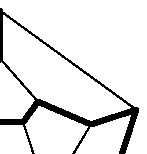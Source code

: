beginfig(139)
  pair P[], Q[], R[], S[];
  u:=.5cm;
  for i=0 upto 4:
    P[i] = u* down rotated (i*360/5);
  endfor;
  P[5] = P[0];
  for i=0 upto 4:
    Q[i] = 3*( 1/2[ P[i], P[i+1] ] );
  endfor;
  Q[5] = Q[0];
  for i=0 upto 4:
    R[i] = 1/3( Q[i] + Q[i+1] + P[i+1] );
  endfor;
  R[5] = R[0];
  for i=0 upto 5:
    S[i] = 1.5*Q[i];
  endfor;
  for i=0 upto 4:
    draw P[i]   -- P[i+1];
    draw P[i+1] -- R[i];
    draw Q[i]   -- R[i];
    draw R[i]   -- Q[i+1];
    draw Q[i]   -- S[i];
    draw S[i]   -- S[i+1];
  endfor;
  draw P[2] -- P[3] -- P[4] -- P[0] -- P[1] --
       R[0] -- Q[0] -- R[4] -- Q[4] -- R[3]
            -- Q[3] -- R[2] -- Q[2] --
       S[2] -- S[3] -- S[4] -- S[0] -- S[1] --
       Q[1] -- R[1] -- cycle
       withpen pencircle scaled 2bp;
endfig;
